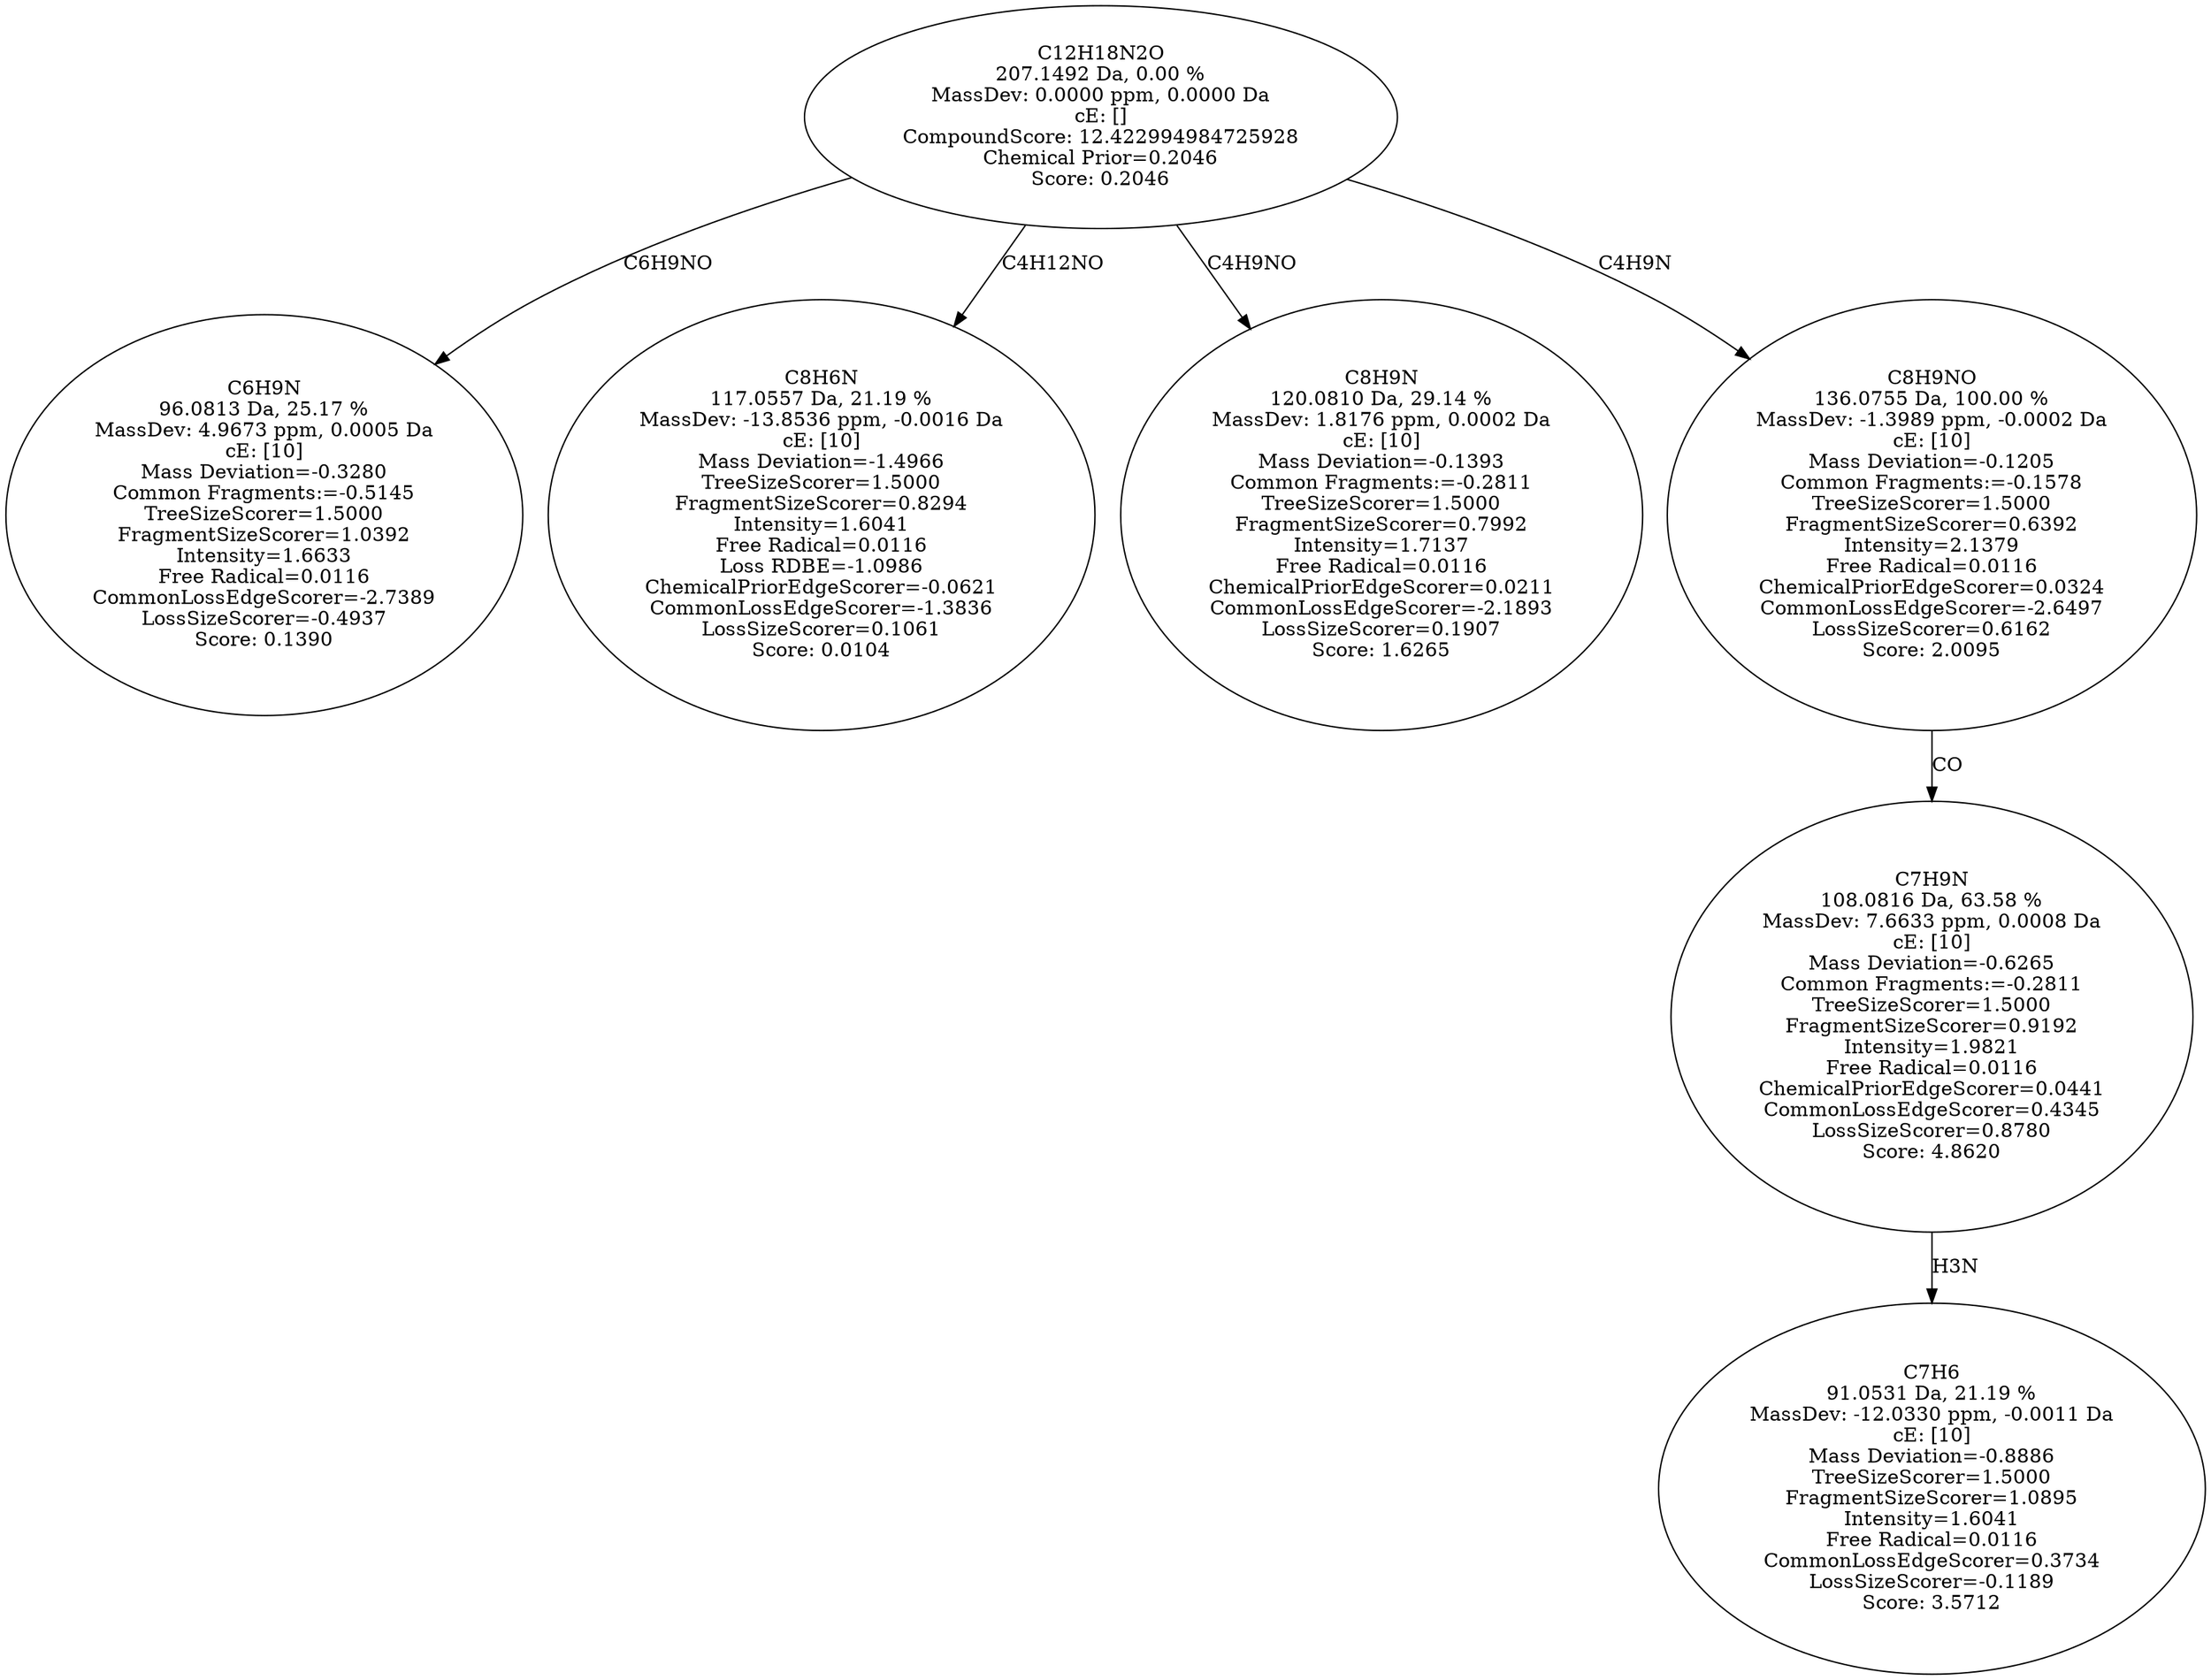 strict digraph {
v1 [label="C6H9N\n96.0813 Da, 25.17 %\nMassDev: 4.9673 ppm, 0.0005 Da\ncE: [10]\nMass Deviation=-0.3280\nCommon Fragments:=-0.5145\nTreeSizeScorer=1.5000\nFragmentSizeScorer=1.0392\nIntensity=1.6633\nFree Radical=0.0116\nCommonLossEdgeScorer=-2.7389\nLossSizeScorer=-0.4937\nScore: 0.1390"];
v2 [label="C8H6N\n117.0557 Da, 21.19 %\nMassDev: -13.8536 ppm, -0.0016 Da\ncE: [10]\nMass Deviation=-1.4966\nTreeSizeScorer=1.5000\nFragmentSizeScorer=0.8294\nIntensity=1.6041\nFree Radical=0.0116\nLoss RDBE=-1.0986\nChemicalPriorEdgeScorer=-0.0621\nCommonLossEdgeScorer=-1.3836\nLossSizeScorer=0.1061\nScore: 0.0104"];
v3 [label="C8H9N\n120.0810 Da, 29.14 %\nMassDev: 1.8176 ppm, 0.0002 Da\ncE: [10]\nMass Deviation=-0.1393\nCommon Fragments:=-0.2811\nTreeSizeScorer=1.5000\nFragmentSizeScorer=0.7992\nIntensity=1.7137\nFree Radical=0.0116\nChemicalPriorEdgeScorer=0.0211\nCommonLossEdgeScorer=-2.1893\nLossSizeScorer=0.1907\nScore: 1.6265"];
v4 [label="C7H6\n91.0531 Da, 21.19 %\nMassDev: -12.0330 ppm, -0.0011 Da\ncE: [10]\nMass Deviation=-0.8886\nTreeSizeScorer=1.5000\nFragmentSizeScorer=1.0895\nIntensity=1.6041\nFree Radical=0.0116\nCommonLossEdgeScorer=0.3734\nLossSizeScorer=-0.1189\nScore: 3.5712"];
v5 [label="C7H9N\n108.0816 Da, 63.58 %\nMassDev: 7.6633 ppm, 0.0008 Da\ncE: [10]\nMass Deviation=-0.6265\nCommon Fragments:=-0.2811\nTreeSizeScorer=1.5000\nFragmentSizeScorer=0.9192\nIntensity=1.9821\nFree Radical=0.0116\nChemicalPriorEdgeScorer=0.0441\nCommonLossEdgeScorer=0.4345\nLossSizeScorer=0.8780\nScore: 4.8620"];
v6 [label="C8H9NO\n136.0755 Da, 100.00 %\nMassDev: -1.3989 ppm, -0.0002 Da\ncE: [10]\nMass Deviation=-0.1205\nCommon Fragments:=-0.1578\nTreeSizeScorer=1.5000\nFragmentSizeScorer=0.6392\nIntensity=2.1379\nFree Radical=0.0116\nChemicalPriorEdgeScorer=0.0324\nCommonLossEdgeScorer=-2.6497\nLossSizeScorer=0.6162\nScore: 2.0095"];
v7 [label="C12H18N2O\n207.1492 Da, 0.00 %\nMassDev: 0.0000 ppm, 0.0000 Da\ncE: []\nCompoundScore: 12.422994984725928\nChemical Prior=0.2046\nScore: 0.2046"];
v7 -> v1 [label="C6H9NO"];
v7 -> v2 [label="C4H12NO"];
v7 -> v3 [label="C4H9NO"];
v5 -> v4 [label="H3N"];
v6 -> v5 [label="CO"];
v7 -> v6 [label="C4H9N"];
}